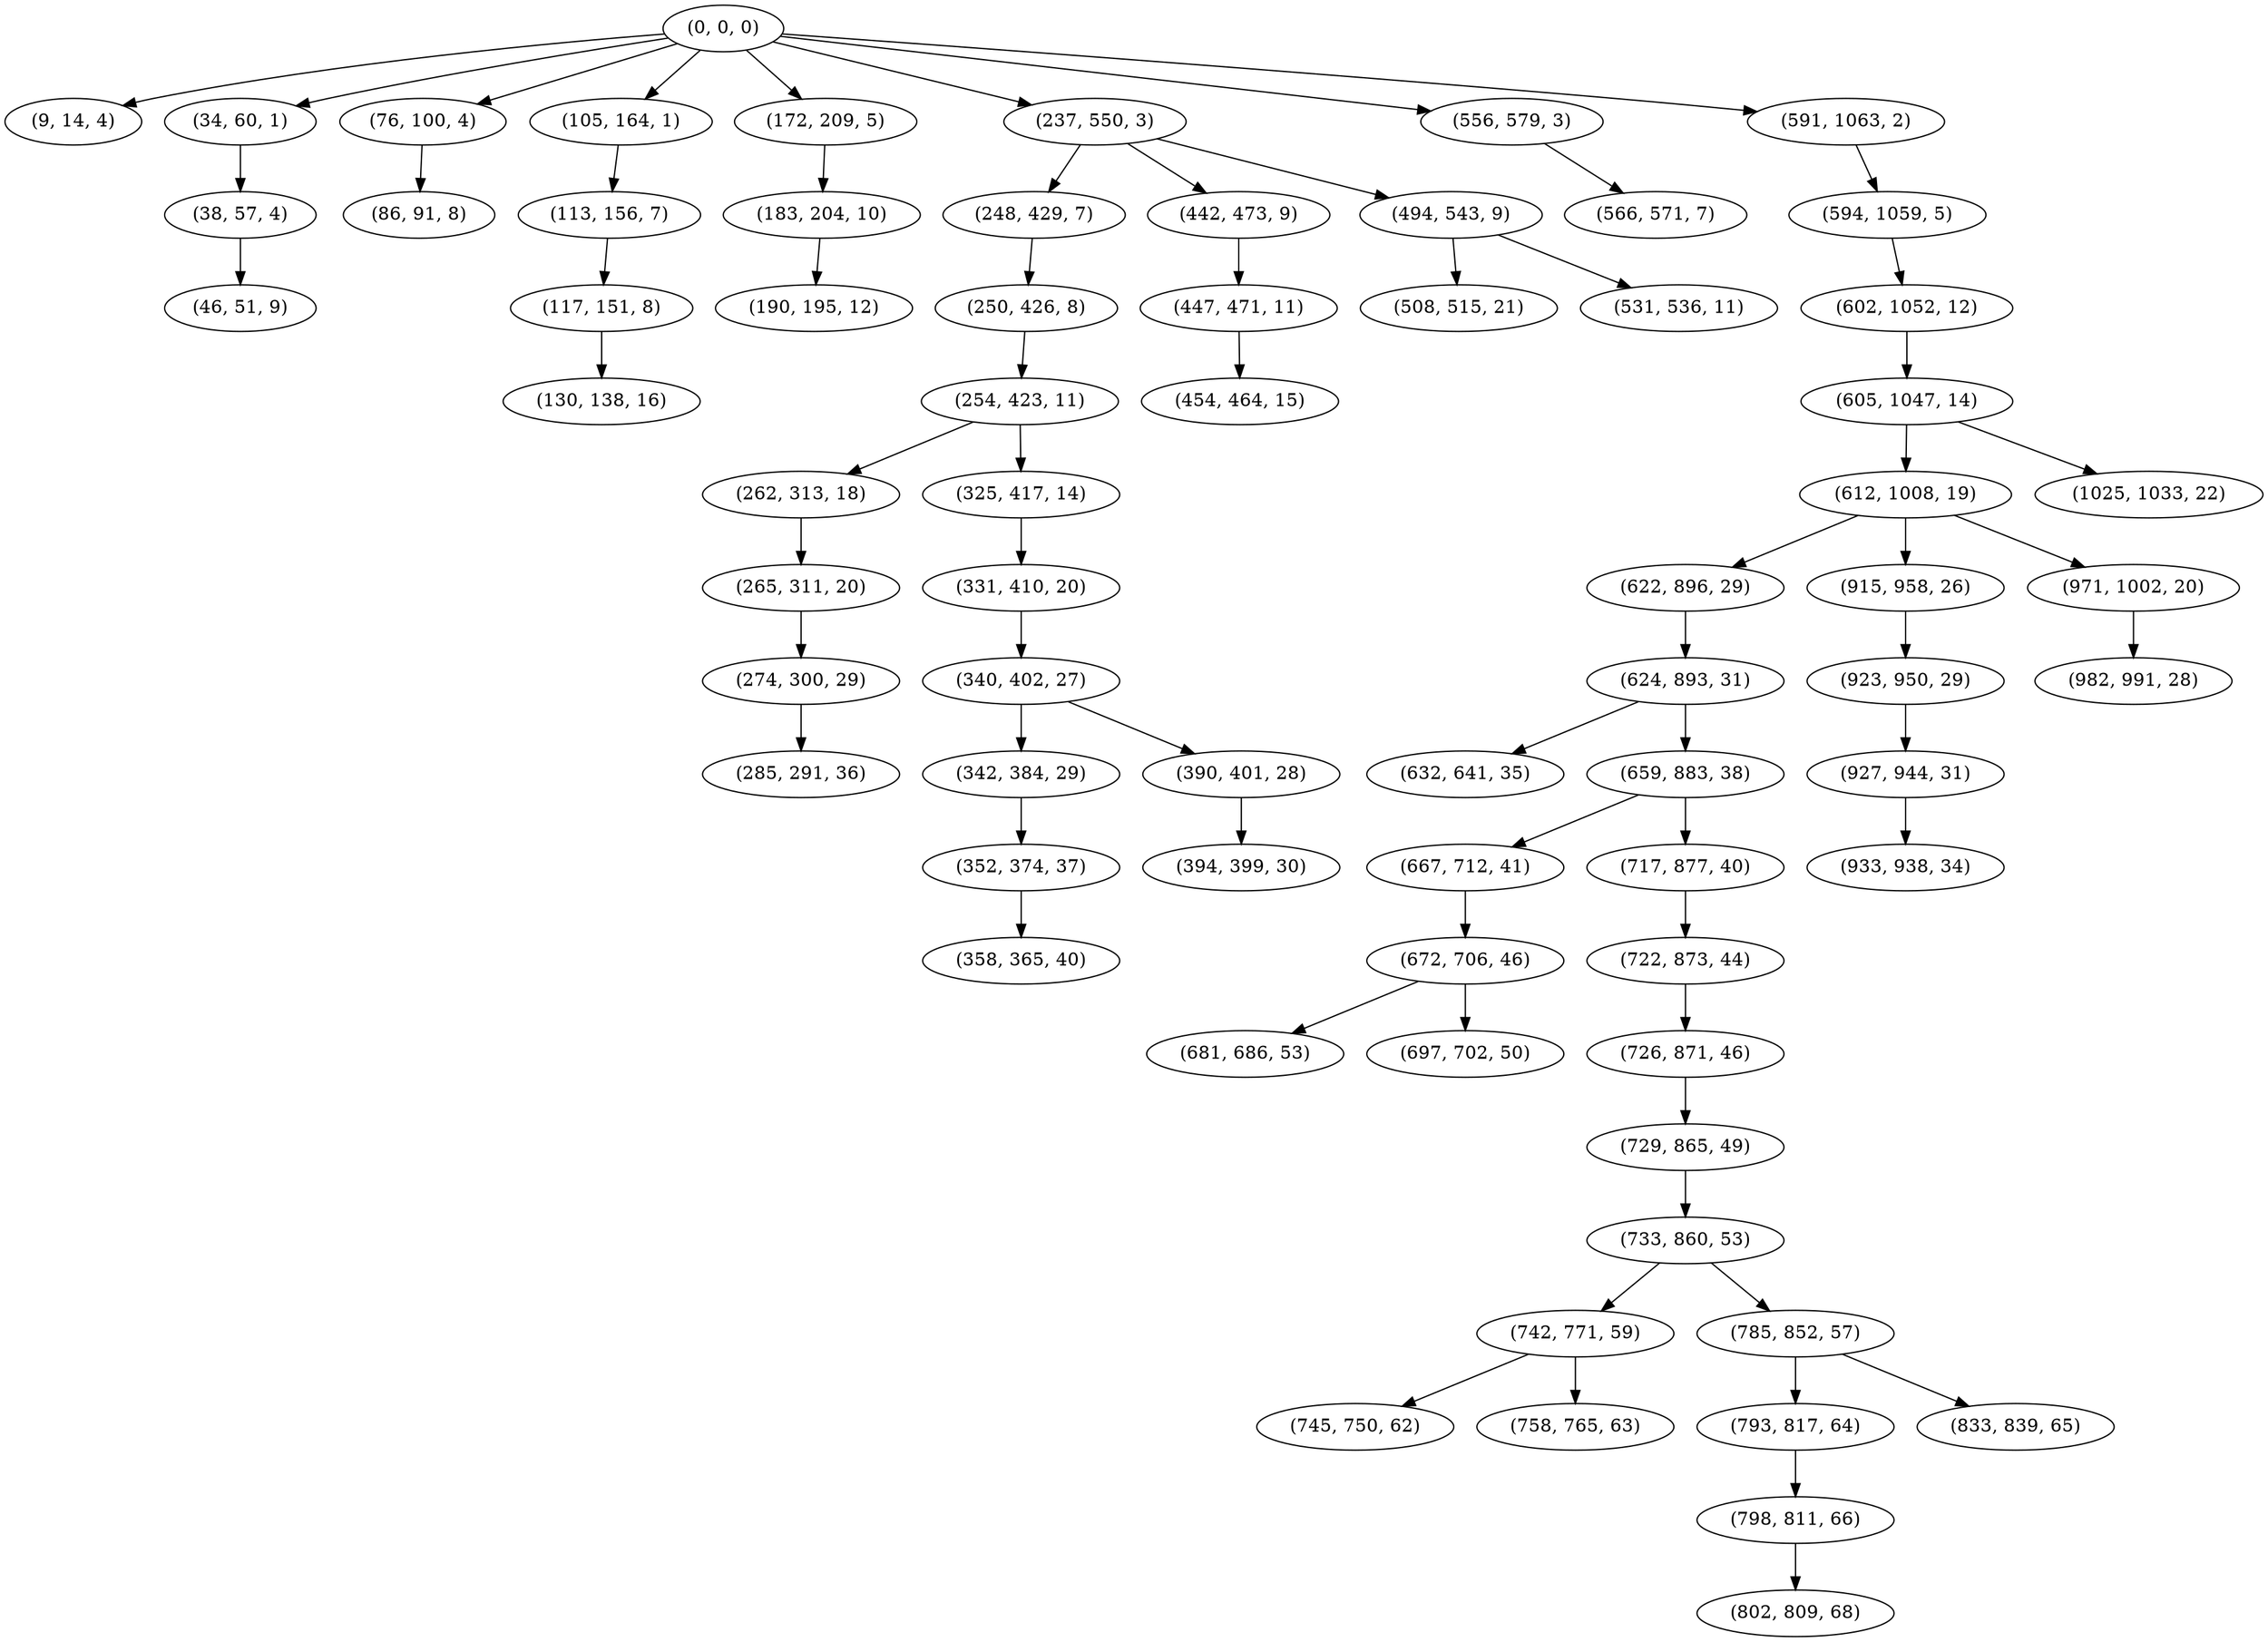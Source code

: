 digraph tree {
    "(0, 0, 0)";
    "(9, 14, 4)";
    "(34, 60, 1)";
    "(38, 57, 4)";
    "(46, 51, 9)";
    "(76, 100, 4)";
    "(86, 91, 8)";
    "(105, 164, 1)";
    "(113, 156, 7)";
    "(117, 151, 8)";
    "(130, 138, 16)";
    "(172, 209, 5)";
    "(183, 204, 10)";
    "(190, 195, 12)";
    "(237, 550, 3)";
    "(248, 429, 7)";
    "(250, 426, 8)";
    "(254, 423, 11)";
    "(262, 313, 18)";
    "(265, 311, 20)";
    "(274, 300, 29)";
    "(285, 291, 36)";
    "(325, 417, 14)";
    "(331, 410, 20)";
    "(340, 402, 27)";
    "(342, 384, 29)";
    "(352, 374, 37)";
    "(358, 365, 40)";
    "(390, 401, 28)";
    "(394, 399, 30)";
    "(442, 473, 9)";
    "(447, 471, 11)";
    "(454, 464, 15)";
    "(494, 543, 9)";
    "(508, 515, 21)";
    "(531, 536, 11)";
    "(556, 579, 3)";
    "(566, 571, 7)";
    "(591, 1063, 2)";
    "(594, 1059, 5)";
    "(602, 1052, 12)";
    "(605, 1047, 14)";
    "(612, 1008, 19)";
    "(622, 896, 29)";
    "(624, 893, 31)";
    "(632, 641, 35)";
    "(659, 883, 38)";
    "(667, 712, 41)";
    "(672, 706, 46)";
    "(681, 686, 53)";
    "(697, 702, 50)";
    "(717, 877, 40)";
    "(722, 873, 44)";
    "(726, 871, 46)";
    "(729, 865, 49)";
    "(733, 860, 53)";
    "(742, 771, 59)";
    "(745, 750, 62)";
    "(758, 765, 63)";
    "(785, 852, 57)";
    "(793, 817, 64)";
    "(798, 811, 66)";
    "(802, 809, 68)";
    "(833, 839, 65)";
    "(915, 958, 26)";
    "(923, 950, 29)";
    "(927, 944, 31)";
    "(933, 938, 34)";
    "(971, 1002, 20)";
    "(982, 991, 28)";
    "(1025, 1033, 22)";
    "(0, 0, 0)" -> "(9, 14, 4)";
    "(0, 0, 0)" -> "(34, 60, 1)";
    "(0, 0, 0)" -> "(76, 100, 4)";
    "(0, 0, 0)" -> "(105, 164, 1)";
    "(0, 0, 0)" -> "(172, 209, 5)";
    "(0, 0, 0)" -> "(237, 550, 3)";
    "(0, 0, 0)" -> "(556, 579, 3)";
    "(0, 0, 0)" -> "(591, 1063, 2)";
    "(34, 60, 1)" -> "(38, 57, 4)";
    "(38, 57, 4)" -> "(46, 51, 9)";
    "(76, 100, 4)" -> "(86, 91, 8)";
    "(105, 164, 1)" -> "(113, 156, 7)";
    "(113, 156, 7)" -> "(117, 151, 8)";
    "(117, 151, 8)" -> "(130, 138, 16)";
    "(172, 209, 5)" -> "(183, 204, 10)";
    "(183, 204, 10)" -> "(190, 195, 12)";
    "(237, 550, 3)" -> "(248, 429, 7)";
    "(237, 550, 3)" -> "(442, 473, 9)";
    "(237, 550, 3)" -> "(494, 543, 9)";
    "(248, 429, 7)" -> "(250, 426, 8)";
    "(250, 426, 8)" -> "(254, 423, 11)";
    "(254, 423, 11)" -> "(262, 313, 18)";
    "(254, 423, 11)" -> "(325, 417, 14)";
    "(262, 313, 18)" -> "(265, 311, 20)";
    "(265, 311, 20)" -> "(274, 300, 29)";
    "(274, 300, 29)" -> "(285, 291, 36)";
    "(325, 417, 14)" -> "(331, 410, 20)";
    "(331, 410, 20)" -> "(340, 402, 27)";
    "(340, 402, 27)" -> "(342, 384, 29)";
    "(340, 402, 27)" -> "(390, 401, 28)";
    "(342, 384, 29)" -> "(352, 374, 37)";
    "(352, 374, 37)" -> "(358, 365, 40)";
    "(390, 401, 28)" -> "(394, 399, 30)";
    "(442, 473, 9)" -> "(447, 471, 11)";
    "(447, 471, 11)" -> "(454, 464, 15)";
    "(494, 543, 9)" -> "(508, 515, 21)";
    "(494, 543, 9)" -> "(531, 536, 11)";
    "(556, 579, 3)" -> "(566, 571, 7)";
    "(591, 1063, 2)" -> "(594, 1059, 5)";
    "(594, 1059, 5)" -> "(602, 1052, 12)";
    "(602, 1052, 12)" -> "(605, 1047, 14)";
    "(605, 1047, 14)" -> "(612, 1008, 19)";
    "(605, 1047, 14)" -> "(1025, 1033, 22)";
    "(612, 1008, 19)" -> "(622, 896, 29)";
    "(612, 1008, 19)" -> "(915, 958, 26)";
    "(612, 1008, 19)" -> "(971, 1002, 20)";
    "(622, 896, 29)" -> "(624, 893, 31)";
    "(624, 893, 31)" -> "(632, 641, 35)";
    "(624, 893, 31)" -> "(659, 883, 38)";
    "(659, 883, 38)" -> "(667, 712, 41)";
    "(659, 883, 38)" -> "(717, 877, 40)";
    "(667, 712, 41)" -> "(672, 706, 46)";
    "(672, 706, 46)" -> "(681, 686, 53)";
    "(672, 706, 46)" -> "(697, 702, 50)";
    "(717, 877, 40)" -> "(722, 873, 44)";
    "(722, 873, 44)" -> "(726, 871, 46)";
    "(726, 871, 46)" -> "(729, 865, 49)";
    "(729, 865, 49)" -> "(733, 860, 53)";
    "(733, 860, 53)" -> "(742, 771, 59)";
    "(733, 860, 53)" -> "(785, 852, 57)";
    "(742, 771, 59)" -> "(745, 750, 62)";
    "(742, 771, 59)" -> "(758, 765, 63)";
    "(785, 852, 57)" -> "(793, 817, 64)";
    "(785, 852, 57)" -> "(833, 839, 65)";
    "(793, 817, 64)" -> "(798, 811, 66)";
    "(798, 811, 66)" -> "(802, 809, 68)";
    "(915, 958, 26)" -> "(923, 950, 29)";
    "(923, 950, 29)" -> "(927, 944, 31)";
    "(927, 944, 31)" -> "(933, 938, 34)";
    "(971, 1002, 20)" -> "(982, 991, 28)";
}
